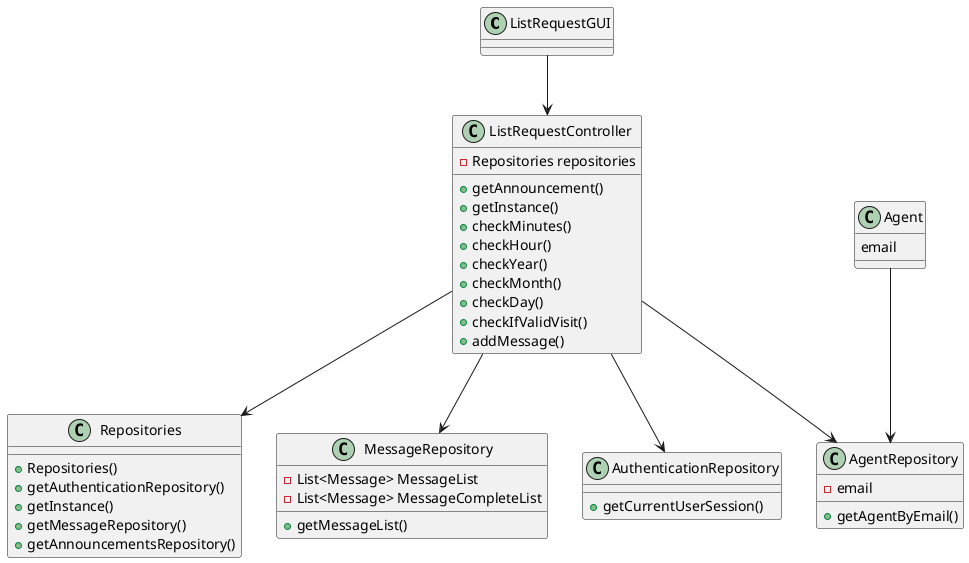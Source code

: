 @startuml
'https://plantuml.com/sequence-diagram

@startuml

class ListRequestGUI {

}

class ListRequestController{
-Repositories repositories

+getAnnouncement()
+getInstance()
+checkMinutes()
+checkHour()
+checkYear()
+checkMonth()
+checkDay()
+checkIfValidVisit()
+addMessage()
}

class Repositories{
+Repositories()
+getAuthenticationRepository()
+getInstance()
+getMessageRepository()
+getAnnouncementsRepository()
}

class MessageRepository{
-List<Message> MessageList
-List<Message> MessageCompleteList

+getMessageList()
}

class AuthenticationRepository{
+getCurrentUserSession()
}

class AgentRepository{
-email
+getAgentByEmail()
}

class Agent{
email
}

ListRequestGUI --> ListRequestController

ListRequestController --> Repositories

ListRequestController --> MessageRepository
ListRequestController --> AuthenticationRepository
ListRequestController --> AgentRepository

Agent--> AgentRepository




@enduml